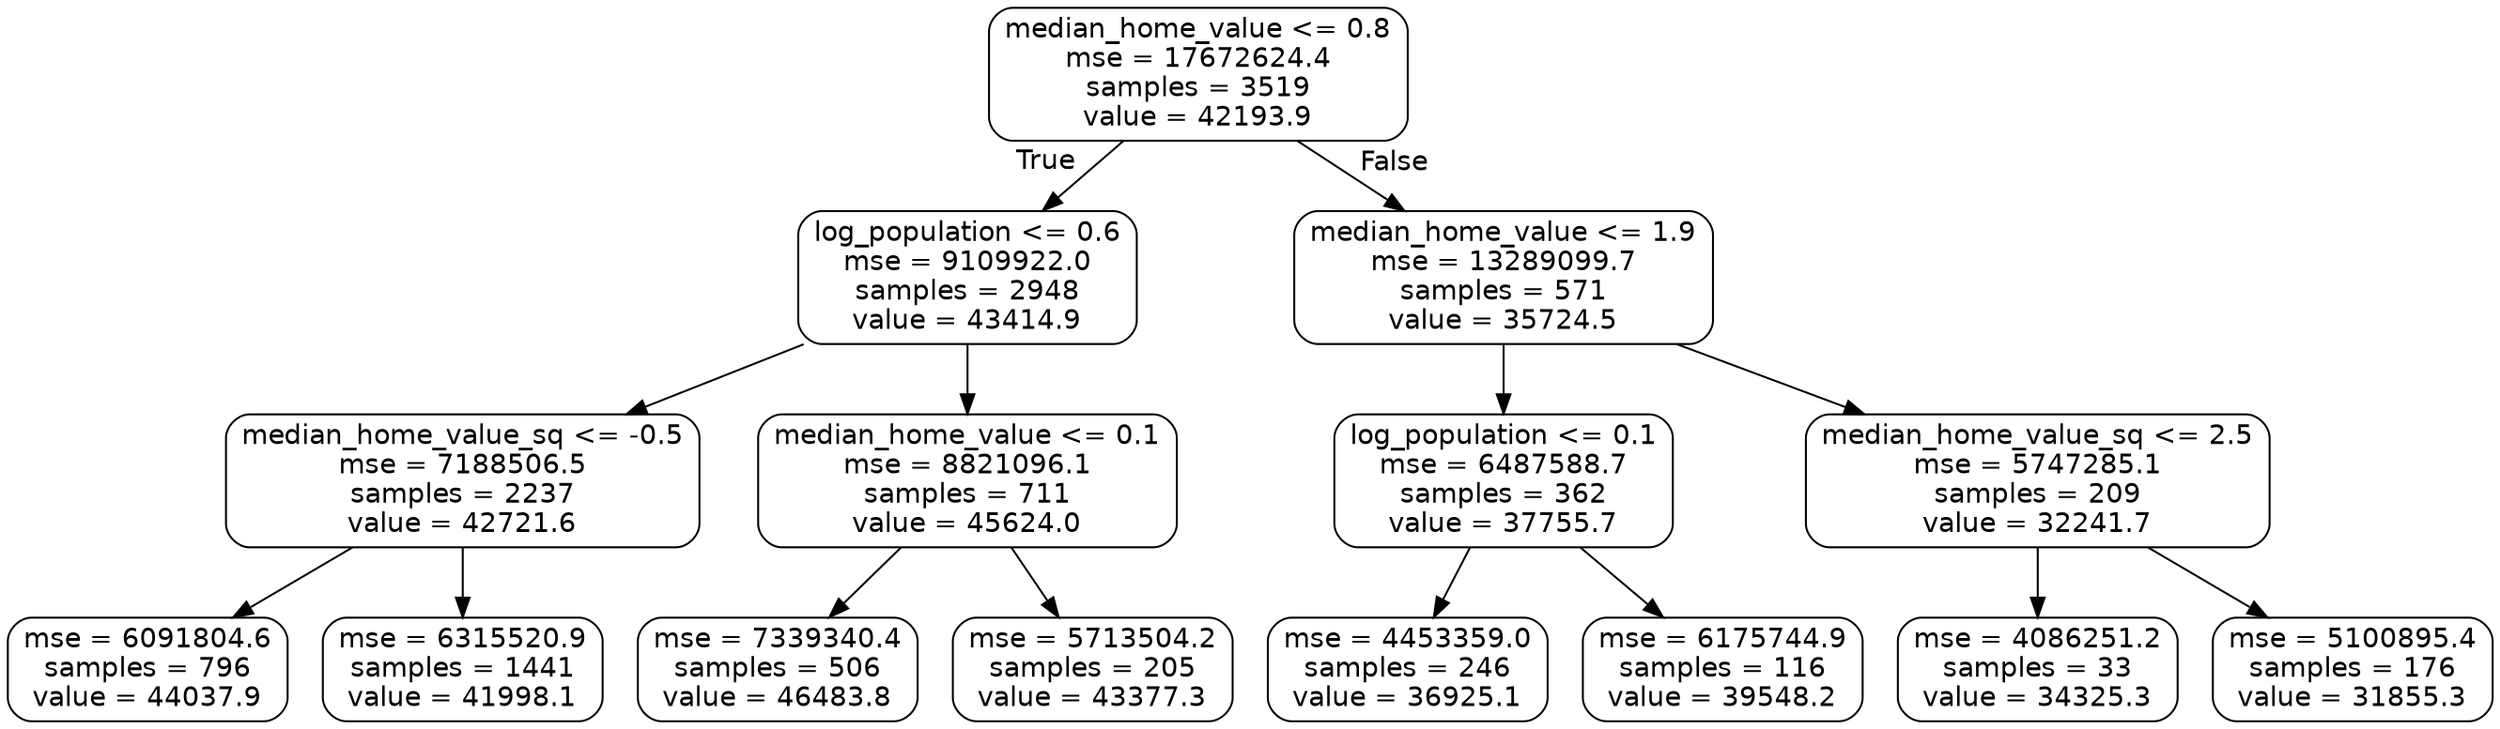 digraph Tree {
node [shape=box, style="rounded", color="black", fontname=helvetica] ;
edge [fontname=helvetica] ;
0 [label="median_home_value <= 0.8\nmse = 17672624.4\nsamples = 3519\nvalue = 42193.9"] ;
1 [label="log_population <= 0.6\nmse = 9109922.0\nsamples = 2948\nvalue = 43414.9"] ;
0 -> 1 [labeldistance=2.5, labelangle=45, headlabel="True"] ;
2 [label="median_home_value_sq <= -0.5\nmse = 7188506.5\nsamples = 2237\nvalue = 42721.6"] ;
1 -> 2 ;
3 [label="mse = 6091804.6\nsamples = 796\nvalue = 44037.9"] ;
2 -> 3 ;
4 [label="mse = 6315520.9\nsamples = 1441\nvalue = 41998.1"] ;
2 -> 4 ;
5 [label="median_home_value <= 0.1\nmse = 8821096.1\nsamples = 711\nvalue = 45624.0"] ;
1 -> 5 ;
6 [label="mse = 7339340.4\nsamples = 506\nvalue = 46483.8"] ;
5 -> 6 ;
7 [label="mse = 5713504.2\nsamples = 205\nvalue = 43377.3"] ;
5 -> 7 ;
8 [label="median_home_value <= 1.9\nmse = 13289099.7\nsamples = 571\nvalue = 35724.5"] ;
0 -> 8 [labeldistance=2.5, labelangle=-45, headlabel="False"] ;
9 [label="log_population <= 0.1\nmse = 6487588.7\nsamples = 362\nvalue = 37755.7"] ;
8 -> 9 ;
10 [label="mse = 4453359.0\nsamples = 246\nvalue = 36925.1"] ;
9 -> 10 ;
11 [label="mse = 6175744.9\nsamples = 116\nvalue = 39548.2"] ;
9 -> 11 ;
12 [label="median_home_value_sq <= 2.5\nmse = 5747285.1\nsamples = 209\nvalue = 32241.7"] ;
8 -> 12 ;
13 [label="mse = 4086251.2\nsamples = 33\nvalue = 34325.3"] ;
12 -> 13 ;
14 [label="mse = 5100895.4\nsamples = 176\nvalue = 31855.3"] ;
12 -> 14 ;
}